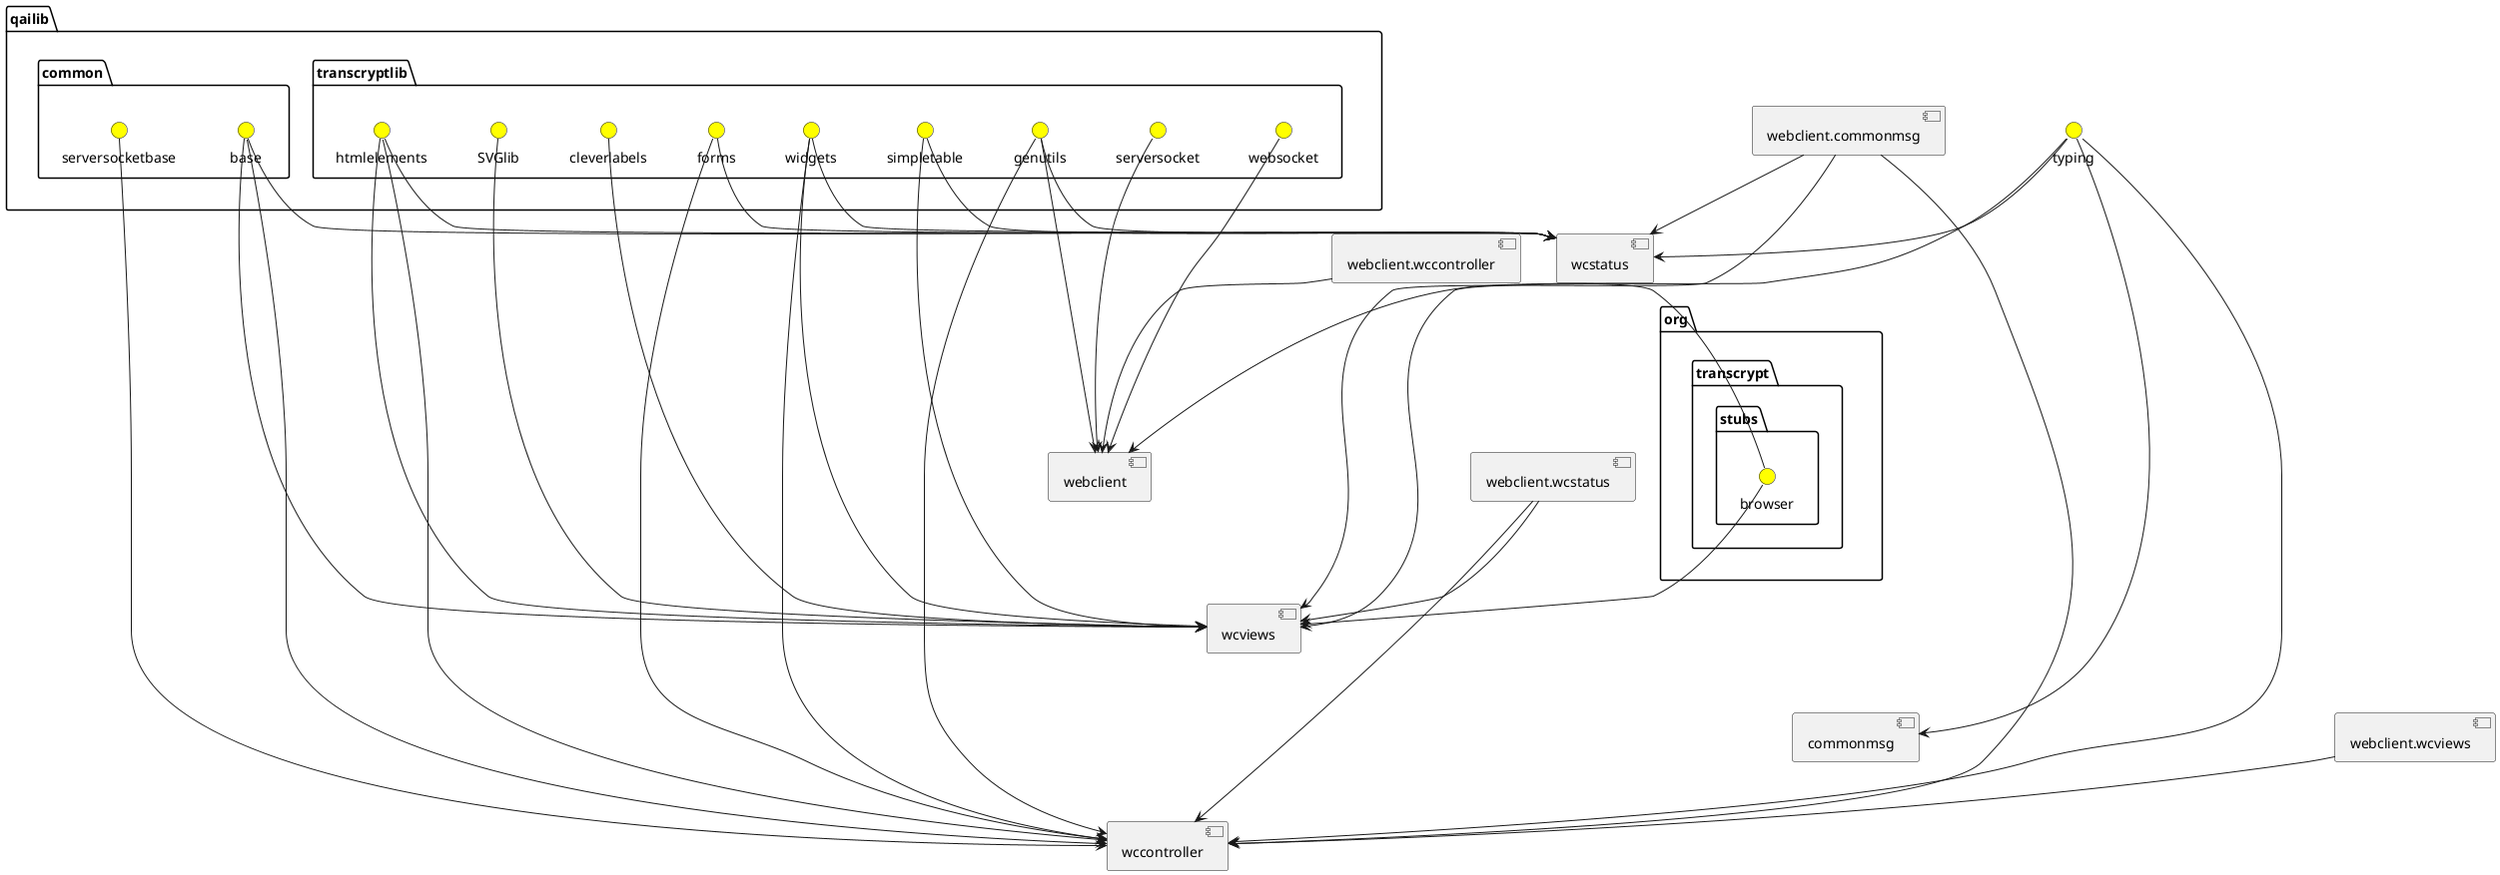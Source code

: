 @startuml
component [wccontroller] as wccontroller
component [wcviews] as wcviews
component [wcstatus] as wcstatus
component [webclient] as webclient
component [commonmsg] as commonmsg
package "org" {
package "transcrypt" {
package "stubs" {
interface browser as org.transcrypt.stubs.browser #Yellow
}
}
}
interface typing as typing #Yellow
package "qailib" {
package "transcryptlib" {
interface widgets as qailib.transcryptlib.widgets #Yellow
interface forms as qailib.transcryptlib.forms #Yellow
interface genutils as qailib.transcryptlib.genutils #Yellow
interface htmlelements as qailib.transcryptlib.htmlelements #Yellow
interface simpletable as qailib.transcryptlib.simpletable #Yellow
interface SVGlib as qailib.transcryptlib.SVGlib #Yellow
interface cleverlabels as qailib.transcryptlib.cleverlabels #Yellow
interface serversocket as qailib.transcryptlib.serversocket #Yellow
interface websocket as qailib.transcryptlib.websocket #Yellow
}
package "common" {
interface base as qailib.common.base #Yellow
interface serversocketbase as qailib.common.serversocketbase #Yellow
}
}
[qailib.transcryptlib.widgets] --> [wcstatus]
[qailib.transcryptlib.forms] --> [wcstatus]
[qailib.common.base] --> [wcstatus]
[webclient.commonmsg] --> [wcstatus]
[qailib.transcryptlib.genutils] --> [wcstatus]
[typing] --> [wcstatus]
[qailib.transcryptlib.htmlelements] --> [wcstatus]
[qailib.transcryptlib.simpletable] --> [wcstatus]
[webclient.wccontroller] --> [webclient]
[qailib.transcryptlib.genutils] --> [webclient]
[org.transcrypt.stubs.browser] --> [webclient]
[qailib.transcryptlib.serversocket] --> [webclient]
[qailib.transcryptlib.websocket] --> [webclient]
[qailib.transcryptlib.widgets] --> [wcviews]
[qailib.common.base] --> [wcviews]
[webclient.commonmsg] --> [wcviews]
[qailib.transcryptlib.SVGlib] --> [wcviews]
[org.transcrypt.stubs.browser] --> [wcviews]
[qailib.transcryptlib.cleverlabels] --> [wcviews]
[typing] --> [wcviews]
[webclient.wcstatus] --> [wcviews]
[qailib.transcryptlib.htmlelements] --> [wcviews]
[qailib.transcryptlib.simpletable] --> [wcviews]
[typing] --> [commonmsg]
[qailib.transcryptlib.widgets] --> [wccontroller]
[qailib.common.base] --> [wccontroller]
[qailib.transcryptlib.forms] --> [wccontroller]
[webclient.wcviews] --> [wccontroller]
[webclient.commonmsg] --> [wccontroller]
[qailib.common.serversocketbase] --> [wccontroller]
[qailib.transcryptlib.genutils] --> [wccontroller]
[webclient.wcstatus] --> [wccontroller]
[typing] --> [wccontroller]
[qailib.transcryptlib.htmlelements] --> [wccontroller]
wcstatus -[hidden]- qailib
wcstatus -[hidden]- webclient
wcstatus -[hidden]- wcviews
wcstatus -[hidden]- org
wcstatus -[hidden]- commonmsg
wcstatus -[hidden]- wccontroller
qailib -[hidden]- webclient
qailib -[hidden]- wcviews
qailib -[hidden]- org
qailib -[hidden]- commonmsg
qailib -[hidden]- wccontroller
webclient -[hidden]- wcviews
webclient -[hidden]- org
webclient -[hidden]- commonmsg
webclient -[hidden]- wccontroller
wcviews -[hidden]- org
wcviews -[hidden]- commonmsg
wcviews -[hidden]- wccontroller
org -[hidden]- commonmsg
org -[hidden]- wccontroller
commonmsg -[hidden]- wccontroller
@enduml
